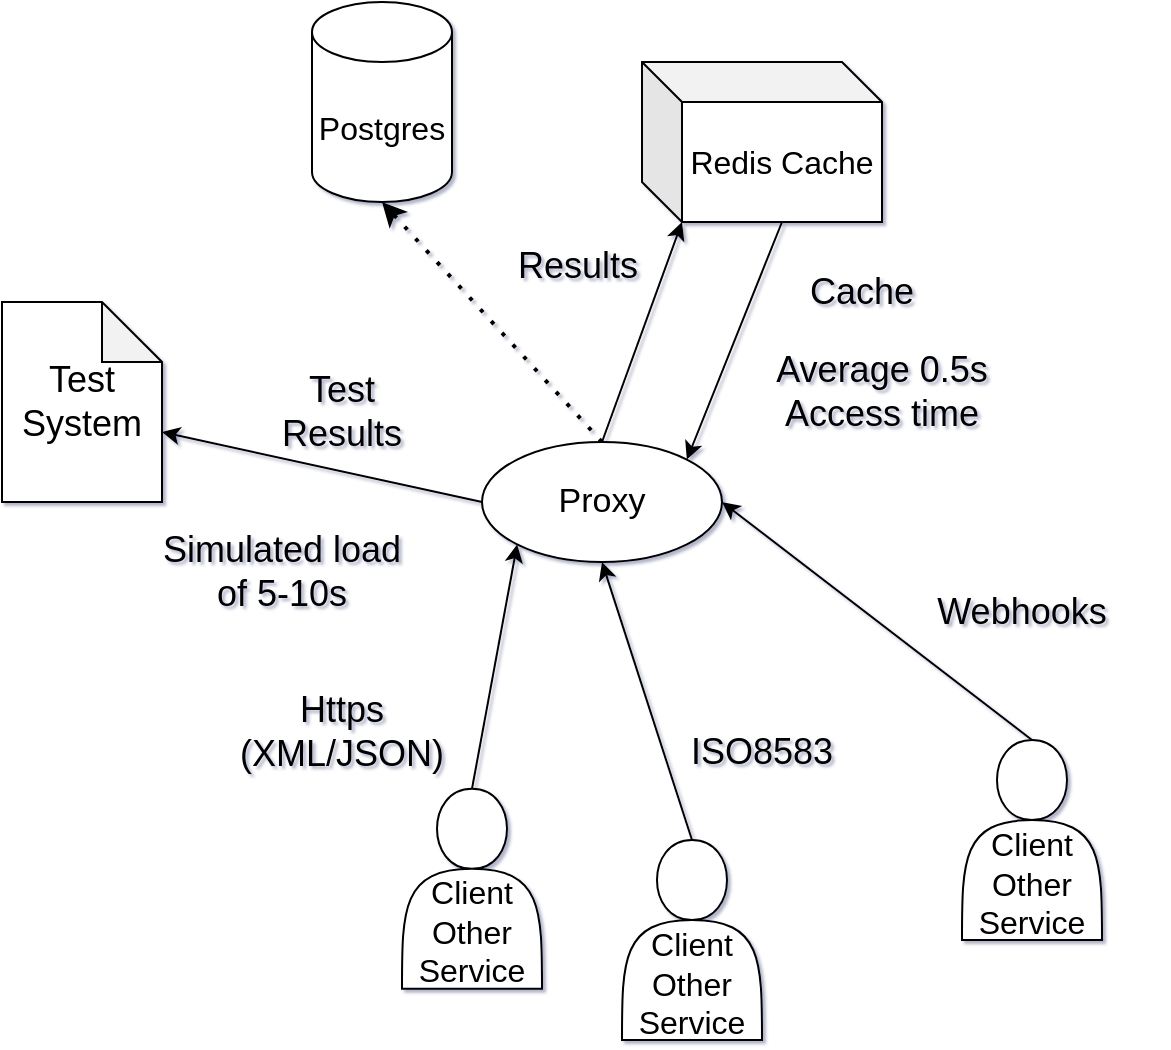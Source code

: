 <mxfile version="22.1.4" type="github">
  <diagram id="C5RBs43oDa-KdzZeNtuy" name="Page-1">
    <mxGraphModel dx="1009" dy="581" grid="1" gridSize="10" guides="1" tooltips="1" connect="1" arrows="1" fold="1" page="1" pageScale="1" pageWidth="827" pageHeight="1169" math="0" shadow="1">
      <root>
        <mxCell id="WIyWlLk6GJQsqaUBKTNV-0" />
        <mxCell id="WIyWlLk6GJQsqaUBKTNV-1" parent="WIyWlLk6GJQsqaUBKTNV-0" />
        <mxCell id="IcwxSNx7jRmSdAVXut2c-3" value="" style="endArrow=classic;dashed=1;html=1;dashPattern=1 3;strokeWidth=2;rounded=0;entryX=0.5;entryY=1;entryDx=0;entryDy=0;exitX=0.5;exitY=0;exitDx=0;exitDy=0;endFill=1;startArrow=none;startFill=0;entryPerimeter=0;" edge="1" parent="WIyWlLk6GJQsqaUBKTNV-1" source="IcwxSNx7jRmSdAVXut2c-5" target="IcwxSNx7jRmSdAVXut2c-9">
          <mxGeometry width="50" height="50" relative="1" as="geometry">
            <mxPoint x="410" y="270" as="sourcePoint" />
            <mxPoint x="480" y="160" as="targetPoint" />
          </mxGeometry>
        </mxCell>
        <mxCell id="IcwxSNx7jRmSdAVXut2c-4" value="" style="endArrow=classic;html=1;rounded=0;entryX=0;entryY=0;entryDx=20;entryDy=80;exitX=0.5;exitY=0;exitDx=0;exitDy=0;startArrow=none;startFill=0;entryPerimeter=0;" edge="1" parent="WIyWlLk6GJQsqaUBKTNV-1" source="IcwxSNx7jRmSdAVXut2c-5" target="IcwxSNx7jRmSdAVXut2c-8">
          <mxGeometry width="50" height="50" relative="1" as="geometry">
            <mxPoint x="410" y="270" as="sourcePoint" />
            <mxPoint x="630" y="185" as="targetPoint" />
          </mxGeometry>
        </mxCell>
        <mxCell id="IcwxSNx7jRmSdAVXut2c-5" value="&lt;font style=&quot;font-size: 17px;&quot;&gt;Proxy&lt;/font&gt;" style="ellipse;whiteSpace=wrap;html=1;" vertex="1" parent="WIyWlLk6GJQsqaUBKTNV-1">
          <mxGeometry x="530" y="270" width="120" height="60" as="geometry" />
        </mxCell>
        <mxCell id="IcwxSNx7jRmSdAVXut2c-8" value="&lt;font style=&quot;font-size: 16px;&quot;&gt;Redis Cache&lt;/font&gt;" style="shape=cube;whiteSpace=wrap;html=1;boundedLbl=1;backgroundOutline=1;darkOpacity=0.05;darkOpacity2=0.1;" vertex="1" parent="WIyWlLk6GJQsqaUBKTNV-1">
          <mxGeometry x="610" y="80" width="120" height="80" as="geometry" />
        </mxCell>
        <mxCell id="IcwxSNx7jRmSdAVXut2c-9" value="&lt;font style=&quot;font-size: 16px;&quot;&gt;Postgres&lt;/font&gt;" style="shape=cylinder3;whiteSpace=wrap;html=1;boundedLbl=1;backgroundOutline=1;size=15;" vertex="1" parent="WIyWlLk6GJQsqaUBKTNV-1">
          <mxGeometry x="445" y="50" width="70" height="100" as="geometry" />
        </mxCell>
        <mxCell id="IcwxSNx7jRmSdAVXut2c-11" value="&lt;font style=&quot;font-size: 18px;&quot;&gt;Test&lt;br&gt;System&lt;/font&gt;" style="shape=note;whiteSpace=wrap;html=1;backgroundOutline=1;darkOpacity=0.05;" vertex="1" parent="WIyWlLk6GJQsqaUBKTNV-1">
          <mxGeometry x="290" y="200" width="80" height="100" as="geometry" />
        </mxCell>
        <mxCell id="IcwxSNx7jRmSdAVXut2c-12" value="" style="endArrow=classic;html=1;rounded=0;entryX=0;entryY=0;entryDx=80;entryDy=65;entryPerimeter=0;exitX=0;exitY=0.5;exitDx=0;exitDy=0;" edge="1" parent="WIyWlLk6GJQsqaUBKTNV-1" source="IcwxSNx7jRmSdAVXut2c-5" target="IcwxSNx7jRmSdAVXut2c-11">
          <mxGeometry width="50" height="50" relative="1" as="geometry">
            <mxPoint x="390" y="400" as="sourcePoint" />
            <mxPoint x="440" y="350" as="targetPoint" />
          </mxGeometry>
        </mxCell>
        <mxCell id="IcwxSNx7jRmSdAVXut2c-14" value="&lt;br&gt;&lt;br&gt;&lt;br&gt;&lt;font style=&quot;font-size: 16px;&quot;&gt;Client&lt;br&gt;Other Service&lt;/font&gt;" style="shape=actor;whiteSpace=wrap;html=1;" vertex="1" parent="WIyWlLk6GJQsqaUBKTNV-1">
          <mxGeometry x="490" y="443.39" width="70" height="100" as="geometry" />
        </mxCell>
        <mxCell id="IcwxSNx7jRmSdAVXut2c-15" value="" style="endArrow=classic;html=1;rounded=0;exitX=0.5;exitY=0;exitDx=0;exitDy=0;entryX=0;entryY=1;entryDx=0;entryDy=0;" edge="1" parent="WIyWlLk6GJQsqaUBKTNV-1" source="IcwxSNx7jRmSdAVXut2c-14" target="IcwxSNx7jRmSdAVXut2c-5">
          <mxGeometry width="50" height="50" relative="1" as="geometry">
            <mxPoint x="325" y="393.39" as="sourcePoint" />
            <mxPoint x="527.574" y="324.603" as="targetPoint" />
          </mxGeometry>
        </mxCell>
        <mxCell id="IcwxSNx7jRmSdAVXut2c-17" value="" style="endArrow=classic;html=1;rounded=0;exitX=0;exitY=0;exitDx=70;exitDy=80;exitPerimeter=0;entryX=1;entryY=0;entryDx=0;entryDy=0;" edge="1" parent="WIyWlLk6GJQsqaUBKTNV-1" source="IcwxSNx7jRmSdAVXut2c-8" target="IcwxSNx7jRmSdAVXut2c-5">
          <mxGeometry width="50" height="50" relative="1" as="geometry">
            <mxPoint x="390" y="290" as="sourcePoint" />
            <mxPoint x="440" y="240" as="targetPoint" />
          </mxGeometry>
        </mxCell>
        <mxCell id="IcwxSNx7jRmSdAVXut2c-18" value="&lt;font style=&quot;font-size: 18px;&quot;&gt;Cache&lt;/font&gt;" style="text;html=1;strokeColor=none;fillColor=none;align=center;verticalAlign=middle;whiteSpace=wrap;rounded=0;" vertex="1" parent="WIyWlLk6GJQsqaUBKTNV-1">
          <mxGeometry x="690" y="180" width="60" height="30" as="geometry" />
        </mxCell>
        <mxCell id="IcwxSNx7jRmSdAVXut2c-19" value="&lt;font style=&quot;font-size: 18px;&quot;&gt;Average 0.5s Access time&lt;/font&gt;" style="text;html=1;strokeColor=none;fillColor=none;align=center;verticalAlign=middle;whiteSpace=wrap;rounded=0;" vertex="1" parent="WIyWlLk6GJQsqaUBKTNV-1">
          <mxGeometry x="660" y="230" width="140" height="30" as="geometry" />
        </mxCell>
        <mxCell id="IcwxSNx7jRmSdAVXut2c-20" value="&lt;font style=&quot;font-size: 18px;&quot;&gt;Simulated load of 5-10s&lt;/font&gt;" style="text;html=1;strokeColor=none;fillColor=none;align=center;verticalAlign=middle;whiteSpace=wrap;rounded=0;" vertex="1" parent="WIyWlLk6GJQsqaUBKTNV-1">
          <mxGeometry x="360" y="320" width="140" height="30" as="geometry" />
        </mxCell>
        <mxCell id="IcwxSNx7jRmSdAVXut2c-21" value="&lt;font style=&quot;font-size: 18px;&quot;&gt;Test Results&lt;/font&gt;" style="text;html=1;strokeColor=none;fillColor=none;align=center;verticalAlign=middle;whiteSpace=wrap;rounded=0;" vertex="1" parent="WIyWlLk6GJQsqaUBKTNV-1">
          <mxGeometry x="430" y="240" width="60" height="30" as="geometry" />
        </mxCell>
        <mxCell id="IcwxSNx7jRmSdAVXut2c-22" value="&lt;font style=&quot;font-size: 18px;&quot;&gt;Results&lt;/font&gt;" style="text;html=1;strokeColor=none;fillColor=none;align=center;verticalAlign=middle;whiteSpace=wrap;rounded=0;" vertex="1" parent="WIyWlLk6GJQsqaUBKTNV-1">
          <mxGeometry x="548" y="167" width="60" height="30" as="geometry" />
        </mxCell>
        <mxCell id="IcwxSNx7jRmSdAVXut2c-23" value="&lt;font style=&quot;font-size: 18px;&quot;&gt;Https&lt;br&gt;(XML/JSON)&lt;br&gt;&lt;/font&gt;" style="text;html=1;strokeColor=none;fillColor=none;align=center;verticalAlign=middle;whiteSpace=wrap;rounded=0;" vertex="1" parent="WIyWlLk6GJQsqaUBKTNV-1">
          <mxGeometry x="390" y="400" width="140" height="30" as="geometry" />
        </mxCell>
        <mxCell id="IcwxSNx7jRmSdAVXut2c-24" value="&lt;br&gt;&lt;br&gt;&lt;br&gt;&lt;font style=&quot;font-size: 16px;&quot;&gt;Client&lt;br&gt;Other Service&lt;/font&gt;" style="shape=actor;whiteSpace=wrap;html=1;" vertex="1" parent="WIyWlLk6GJQsqaUBKTNV-1">
          <mxGeometry x="600" y="469" width="70" height="100" as="geometry" />
        </mxCell>
        <mxCell id="IcwxSNx7jRmSdAVXut2c-25" value="" style="endArrow=classic;html=1;rounded=0;exitX=0.5;exitY=0;exitDx=0;exitDy=0;entryX=0.5;entryY=1;entryDx=0;entryDy=0;" edge="1" parent="WIyWlLk6GJQsqaUBKTNV-1" target="IcwxSNx7jRmSdAVXut2c-5">
          <mxGeometry width="50" height="50" relative="1" as="geometry">
            <mxPoint x="635" y="469" as="sourcePoint" />
            <mxPoint x="590" y="330" as="targetPoint" />
          </mxGeometry>
        </mxCell>
        <mxCell id="IcwxSNx7jRmSdAVXut2c-26" value="&lt;font style=&quot;font-size: 18px;&quot;&gt;ISO8583&lt;/font&gt;" style="text;html=1;strokeColor=none;fillColor=none;align=center;verticalAlign=middle;whiteSpace=wrap;rounded=0;" vertex="1" parent="WIyWlLk6GJQsqaUBKTNV-1">
          <mxGeometry x="600" y="410" width="140" height="30" as="geometry" />
        </mxCell>
        <mxCell id="IcwxSNx7jRmSdAVXut2c-29" value="&lt;br&gt;&lt;br&gt;&lt;br&gt;&lt;font style=&quot;font-size: 16px;&quot;&gt;Client&lt;br&gt;Other Service&lt;/font&gt;" style="shape=actor;whiteSpace=wrap;html=1;" vertex="1" parent="WIyWlLk6GJQsqaUBKTNV-1">
          <mxGeometry x="770" y="419" width="70" height="100" as="geometry" />
        </mxCell>
        <mxCell id="IcwxSNx7jRmSdAVXut2c-30" value="" style="endArrow=classic;html=1;rounded=0;exitX=0.5;exitY=0;exitDx=0;exitDy=0;entryX=1;entryY=0.5;entryDx=0;entryDy=0;" edge="1" parent="WIyWlLk6GJQsqaUBKTNV-1" target="IcwxSNx7jRmSdAVXut2c-5">
          <mxGeometry width="50" height="50" relative="1" as="geometry">
            <mxPoint x="805" y="419" as="sourcePoint" />
            <mxPoint x="760" y="280" as="targetPoint" />
          </mxGeometry>
        </mxCell>
        <mxCell id="IcwxSNx7jRmSdAVXut2c-31" value="&lt;font style=&quot;font-size: 18px;&quot;&gt;Webhooks&lt;/font&gt;" style="text;html=1;strokeColor=none;fillColor=none;align=center;verticalAlign=middle;whiteSpace=wrap;rounded=0;" vertex="1" parent="WIyWlLk6GJQsqaUBKTNV-1">
          <mxGeometry x="730" y="340" width="140" height="30" as="geometry" />
        </mxCell>
        <mxCell id="IcwxSNx7jRmSdAVXut2c-32" style="edgeStyle=orthogonalEdgeStyle;rounded=0;orthogonalLoop=1;jettySize=auto;html=1;exitX=0.5;exitY=1;exitDx=0;exitDy=0;" edge="1" parent="WIyWlLk6GJQsqaUBKTNV-1" source="IcwxSNx7jRmSdAVXut2c-23" target="IcwxSNx7jRmSdAVXut2c-23">
          <mxGeometry relative="1" as="geometry" />
        </mxCell>
      </root>
    </mxGraphModel>
  </diagram>
</mxfile>

